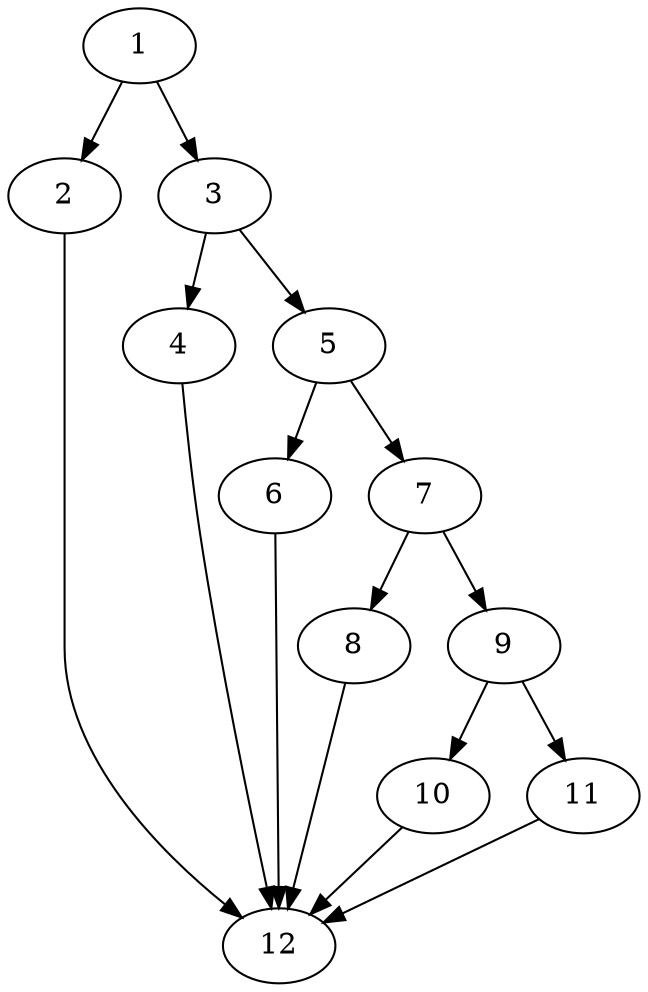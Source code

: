 Digraph G {
	1 -> 2;
	1 -> 3;
	2 -> 12;
	3 -> 4;
	3 -> 5;
	4 -> 12;
	5 -> 6;
	5 -> 7;
	6 -> 12;
	7 -> 8;
	7 -> 9;
	8 -> 12;
	9 -> 10;
	9 -> 11;
	10 -> 12;
	11 -> 12;
} 